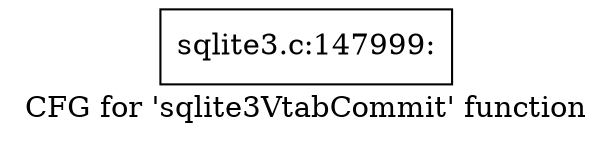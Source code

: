 digraph "CFG for 'sqlite3VtabCommit' function" {
	label="CFG for 'sqlite3VtabCommit' function";

	Node0x55c0f7a8aaf0 [shape=record,label="{sqlite3.c:147999:}"];
}

